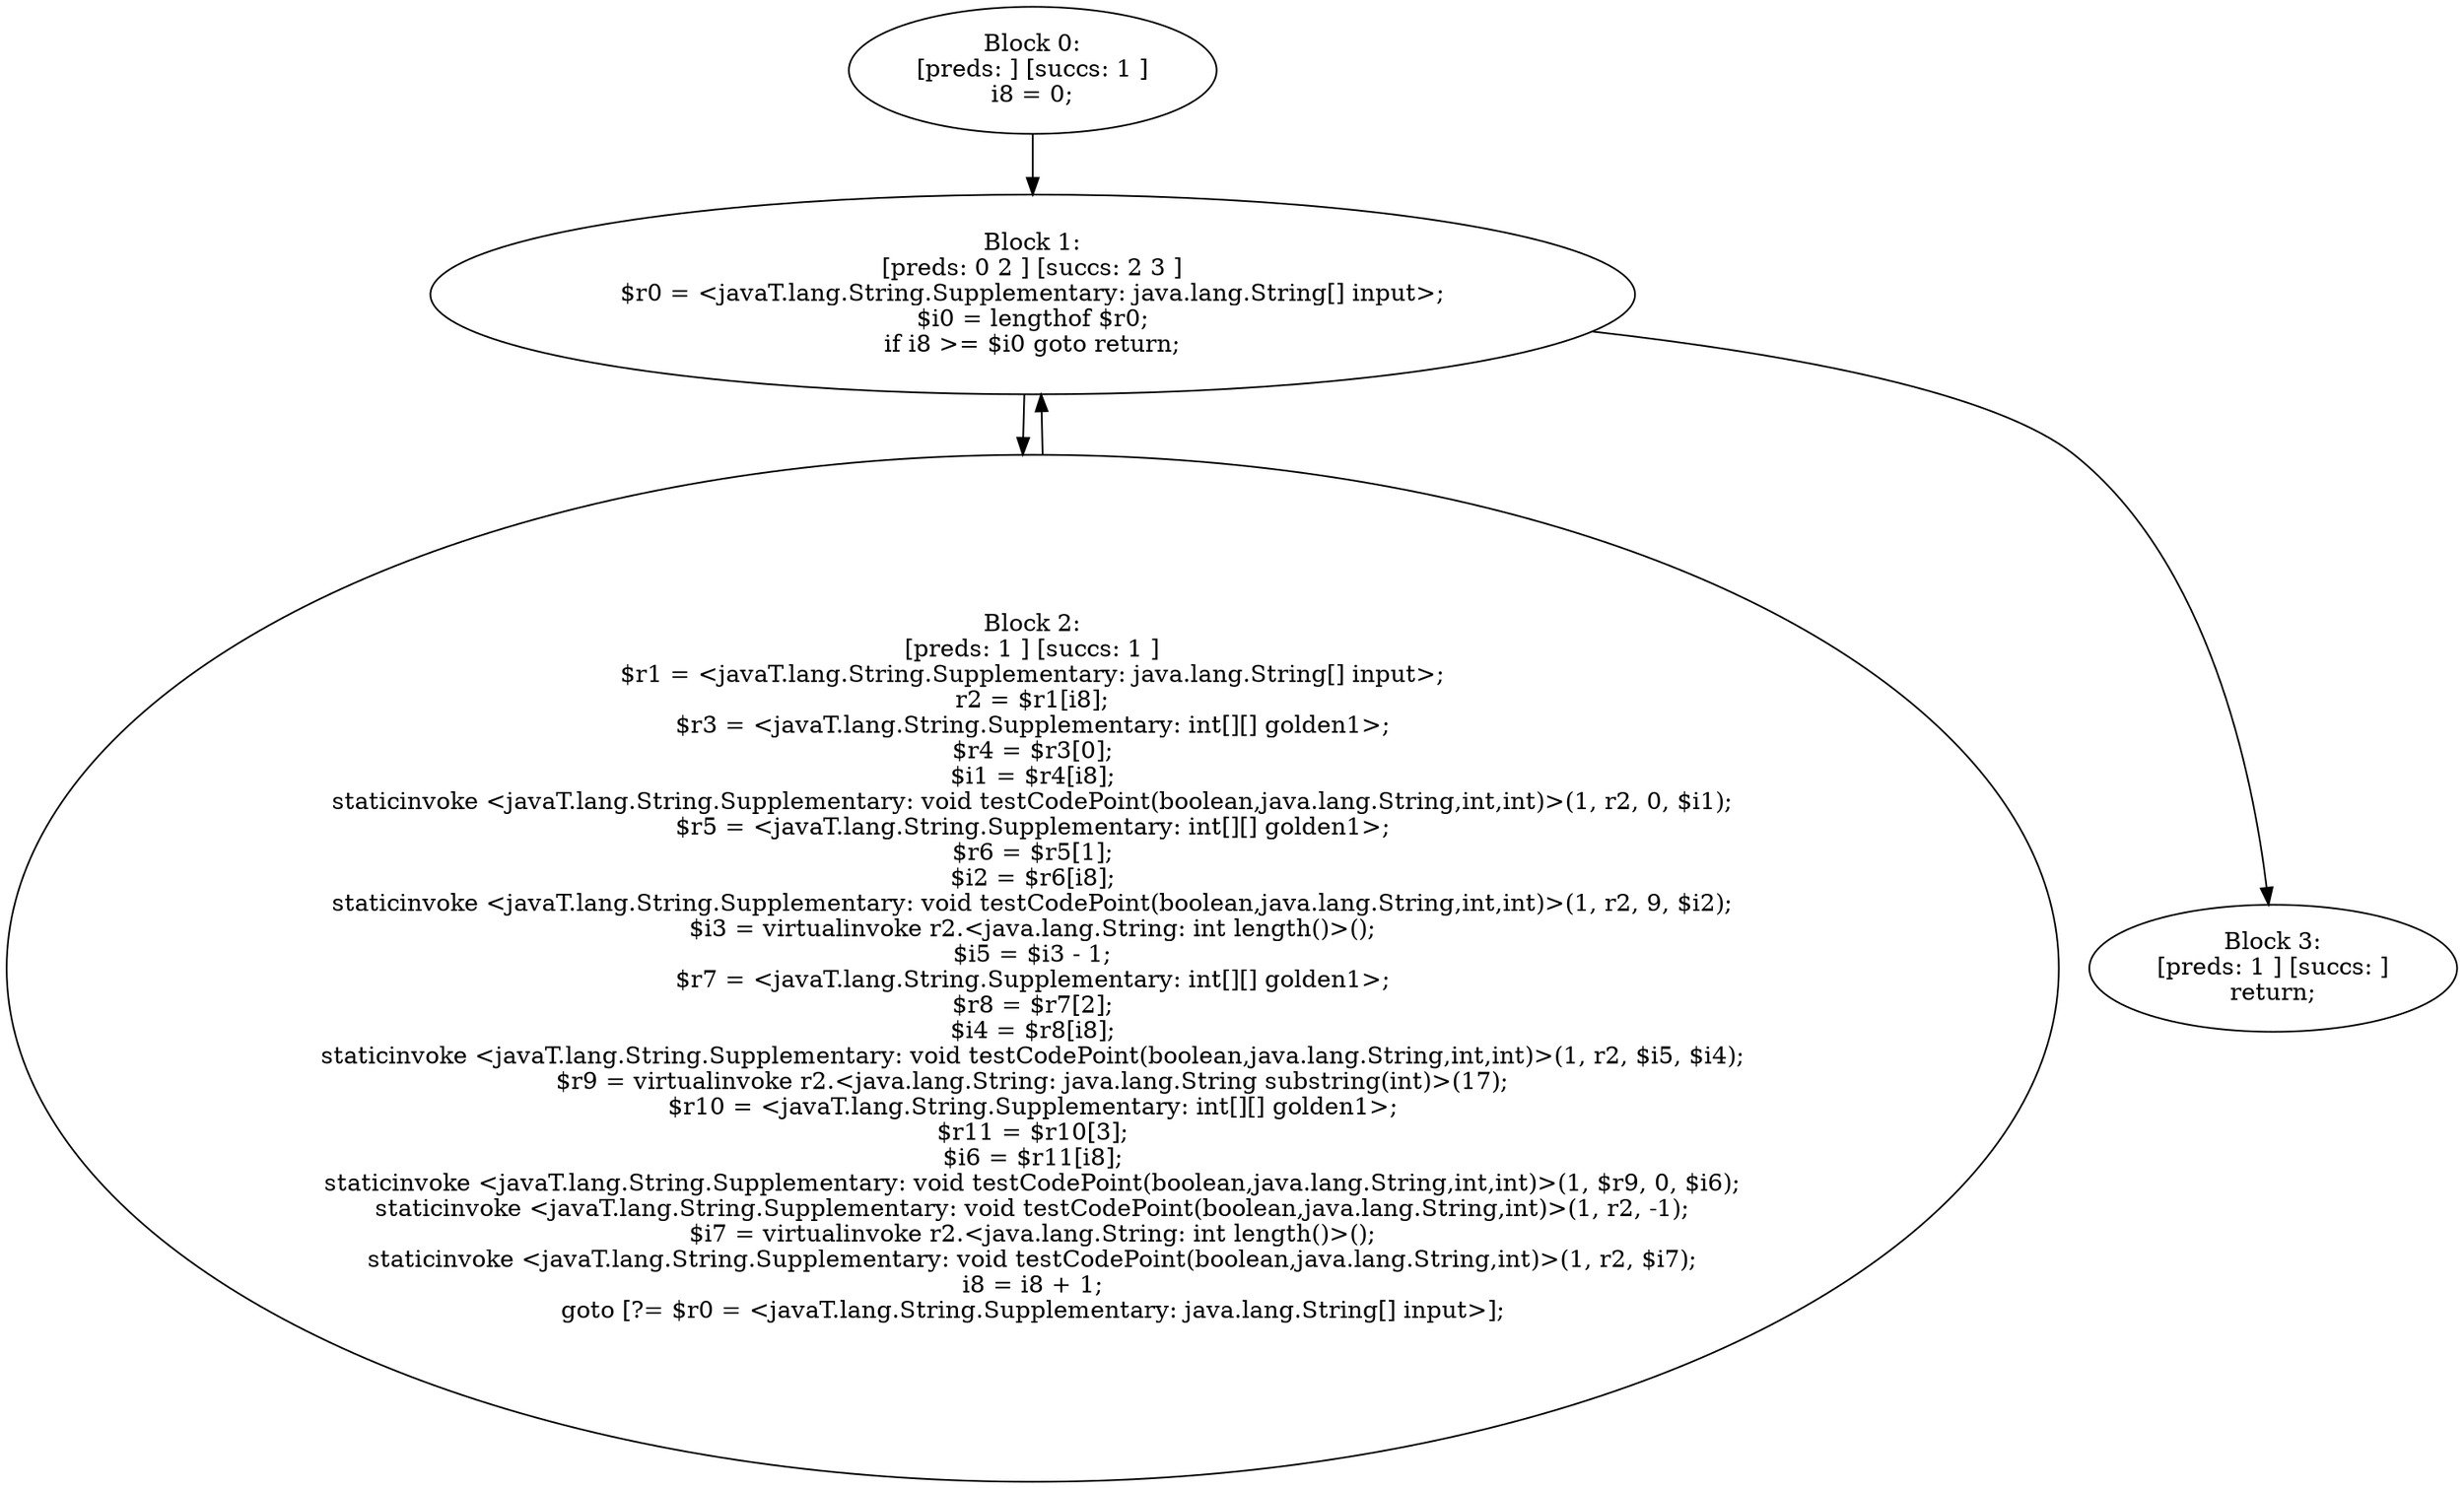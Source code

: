 digraph "unitGraph" {
    "Block 0:
[preds: ] [succs: 1 ]
i8 = 0;
"
    "Block 1:
[preds: 0 2 ] [succs: 2 3 ]
$r0 = <javaT.lang.String.Supplementary: java.lang.String[] input>;
$i0 = lengthof $r0;
if i8 >= $i0 goto return;
"
    "Block 2:
[preds: 1 ] [succs: 1 ]
$r1 = <javaT.lang.String.Supplementary: java.lang.String[] input>;
r2 = $r1[i8];
$r3 = <javaT.lang.String.Supplementary: int[][] golden1>;
$r4 = $r3[0];
$i1 = $r4[i8];
staticinvoke <javaT.lang.String.Supplementary: void testCodePoint(boolean,java.lang.String,int,int)>(1, r2, 0, $i1);
$r5 = <javaT.lang.String.Supplementary: int[][] golden1>;
$r6 = $r5[1];
$i2 = $r6[i8];
staticinvoke <javaT.lang.String.Supplementary: void testCodePoint(boolean,java.lang.String,int,int)>(1, r2, 9, $i2);
$i3 = virtualinvoke r2.<java.lang.String: int length()>();
$i5 = $i3 - 1;
$r7 = <javaT.lang.String.Supplementary: int[][] golden1>;
$r8 = $r7[2];
$i4 = $r8[i8];
staticinvoke <javaT.lang.String.Supplementary: void testCodePoint(boolean,java.lang.String,int,int)>(1, r2, $i5, $i4);
$r9 = virtualinvoke r2.<java.lang.String: java.lang.String substring(int)>(17);
$r10 = <javaT.lang.String.Supplementary: int[][] golden1>;
$r11 = $r10[3];
$i6 = $r11[i8];
staticinvoke <javaT.lang.String.Supplementary: void testCodePoint(boolean,java.lang.String,int,int)>(1, $r9, 0, $i6);
staticinvoke <javaT.lang.String.Supplementary: void testCodePoint(boolean,java.lang.String,int)>(1, r2, -1);
$i7 = virtualinvoke r2.<java.lang.String: int length()>();
staticinvoke <javaT.lang.String.Supplementary: void testCodePoint(boolean,java.lang.String,int)>(1, r2, $i7);
i8 = i8 + 1;
goto [?= $r0 = <javaT.lang.String.Supplementary: java.lang.String[] input>];
"
    "Block 3:
[preds: 1 ] [succs: ]
return;
"
    "Block 0:
[preds: ] [succs: 1 ]
i8 = 0;
"->"Block 1:
[preds: 0 2 ] [succs: 2 3 ]
$r0 = <javaT.lang.String.Supplementary: java.lang.String[] input>;
$i0 = lengthof $r0;
if i8 >= $i0 goto return;
";
    "Block 1:
[preds: 0 2 ] [succs: 2 3 ]
$r0 = <javaT.lang.String.Supplementary: java.lang.String[] input>;
$i0 = lengthof $r0;
if i8 >= $i0 goto return;
"->"Block 2:
[preds: 1 ] [succs: 1 ]
$r1 = <javaT.lang.String.Supplementary: java.lang.String[] input>;
r2 = $r1[i8];
$r3 = <javaT.lang.String.Supplementary: int[][] golden1>;
$r4 = $r3[0];
$i1 = $r4[i8];
staticinvoke <javaT.lang.String.Supplementary: void testCodePoint(boolean,java.lang.String,int,int)>(1, r2, 0, $i1);
$r5 = <javaT.lang.String.Supplementary: int[][] golden1>;
$r6 = $r5[1];
$i2 = $r6[i8];
staticinvoke <javaT.lang.String.Supplementary: void testCodePoint(boolean,java.lang.String,int,int)>(1, r2, 9, $i2);
$i3 = virtualinvoke r2.<java.lang.String: int length()>();
$i5 = $i3 - 1;
$r7 = <javaT.lang.String.Supplementary: int[][] golden1>;
$r8 = $r7[2];
$i4 = $r8[i8];
staticinvoke <javaT.lang.String.Supplementary: void testCodePoint(boolean,java.lang.String,int,int)>(1, r2, $i5, $i4);
$r9 = virtualinvoke r2.<java.lang.String: java.lang.String substring(int)>(17);
$r10 = <javaT.lang.String.Supplementary: int[][] golden1>;
$r11 = $r10[3];
$i6 = $r11[i8];
staticinvoke <javaT.lang.String.Supplementary: void testCodePoint(boolean,java.lang.String,int,int)>(1, $r9, 0, $i6);
staticinvoke <javaT.lang.String.Supplementary: void testCodePoint(boolean,java.lang.String,int)>(1, r2, -1);
$i7 = virtualinvoke r2.<java.lang.String: int length()>();
staticinvoke <javaT.lang.String.Supplementary: void testCodePoint(boolean,java.lang.String,int)>(1, r2, $i7);
i8 = i8 + 1;
goto [?= $r0 = <javaT.lang.String.Supplementary: java.lang.String[] input>];
";
    "Block 1:
[preds: 0 2 ] [succs: 2 3 ]
$r0 = <javaT.lang.String.Supplementary: java.lang.String[] input>;
$i0 = lengthof $r0;
if i8 >= $i0 goto return;
"->"Block 3:
[preds: 1 ] [succs: ]
return;
";
    "Block 2:
[preds: 1 ] [succs: 1 ]
$r1 = <javaT.lang.String.Supplementary: java.lang.String[] input>;
r2 = $r1[i8];
$r3 = <javaT.lang.String.Supplementary: int[][] golden1>;
$r4 = $r3[0];
$i1 = $r4[i8];
staticinvoke <javaT.lang.String.Supplementary: void testCodePoint(boolean,java.lang.String,int,int)>(1, r2, 0, $i1);
$r5 = <javaT.lang.String.Supplementary: int[][] golden1>;
$r6 = $r5[1];
$i2 = $r6[i8];
staticinvoke <javaT.lang.String.Supplementary: void testCodePoint(boolean,java.lang.String,int,int)>(1, r2, 9, $i2);
$i3 = virtualinvoke r2.<java.lang.String: int length()>();
$i5 = $i3 - 1;
$r7 = <javaT.lang.String.Supplementary: int[][] golden1>;
$r8 = $r7[2];
$i4 = $r8[i8];
staticinvoke <javaT.lang.String.Supplementary: void testCodePoint(boolean,java.lang.String,int,int)>(1, r2, $i5, $i4);
$r9 = virtualinvoke r2.<java.lang.String: java.lang.String substring(int)>(17);
$r10 = <javaT.lang.String.Supplementary: int[][] golden1>;
$r11 = $r10[3];
$i6 = $r11[i8];
staticinvoke <javaT.lang.String.Supplementary: void testCodePoint(boolean,java.lang.String,int,int)>(1, $r9, 0, $i6);
staticinvoke <javaT.lang.String.Supplementary: void testCodePoint(boolean,java.lang.String,int)>(1, r2, -1);
$i7 = virtualinvoke r2.<java.lang.String: int length()>();
staticinvoke <javaT.lang.String.Supplementary: void testCodePoint(boolean,java.lang.String,int)>(1, r2, $i7);
i8 = i8 + 1;
goto [?= $r0 = <javaT.lang.String.Supplementary: java.lang.String[] input>];
"->"Block 1:
[preds: 0 2 ] [succs: 2 3 ]
$r0 = <javaT.lang.String.Supplementary: java.lang.String[] input>;
$i0 = lengthof $r0;
if i8 >= $i0 goto return;
";
}
